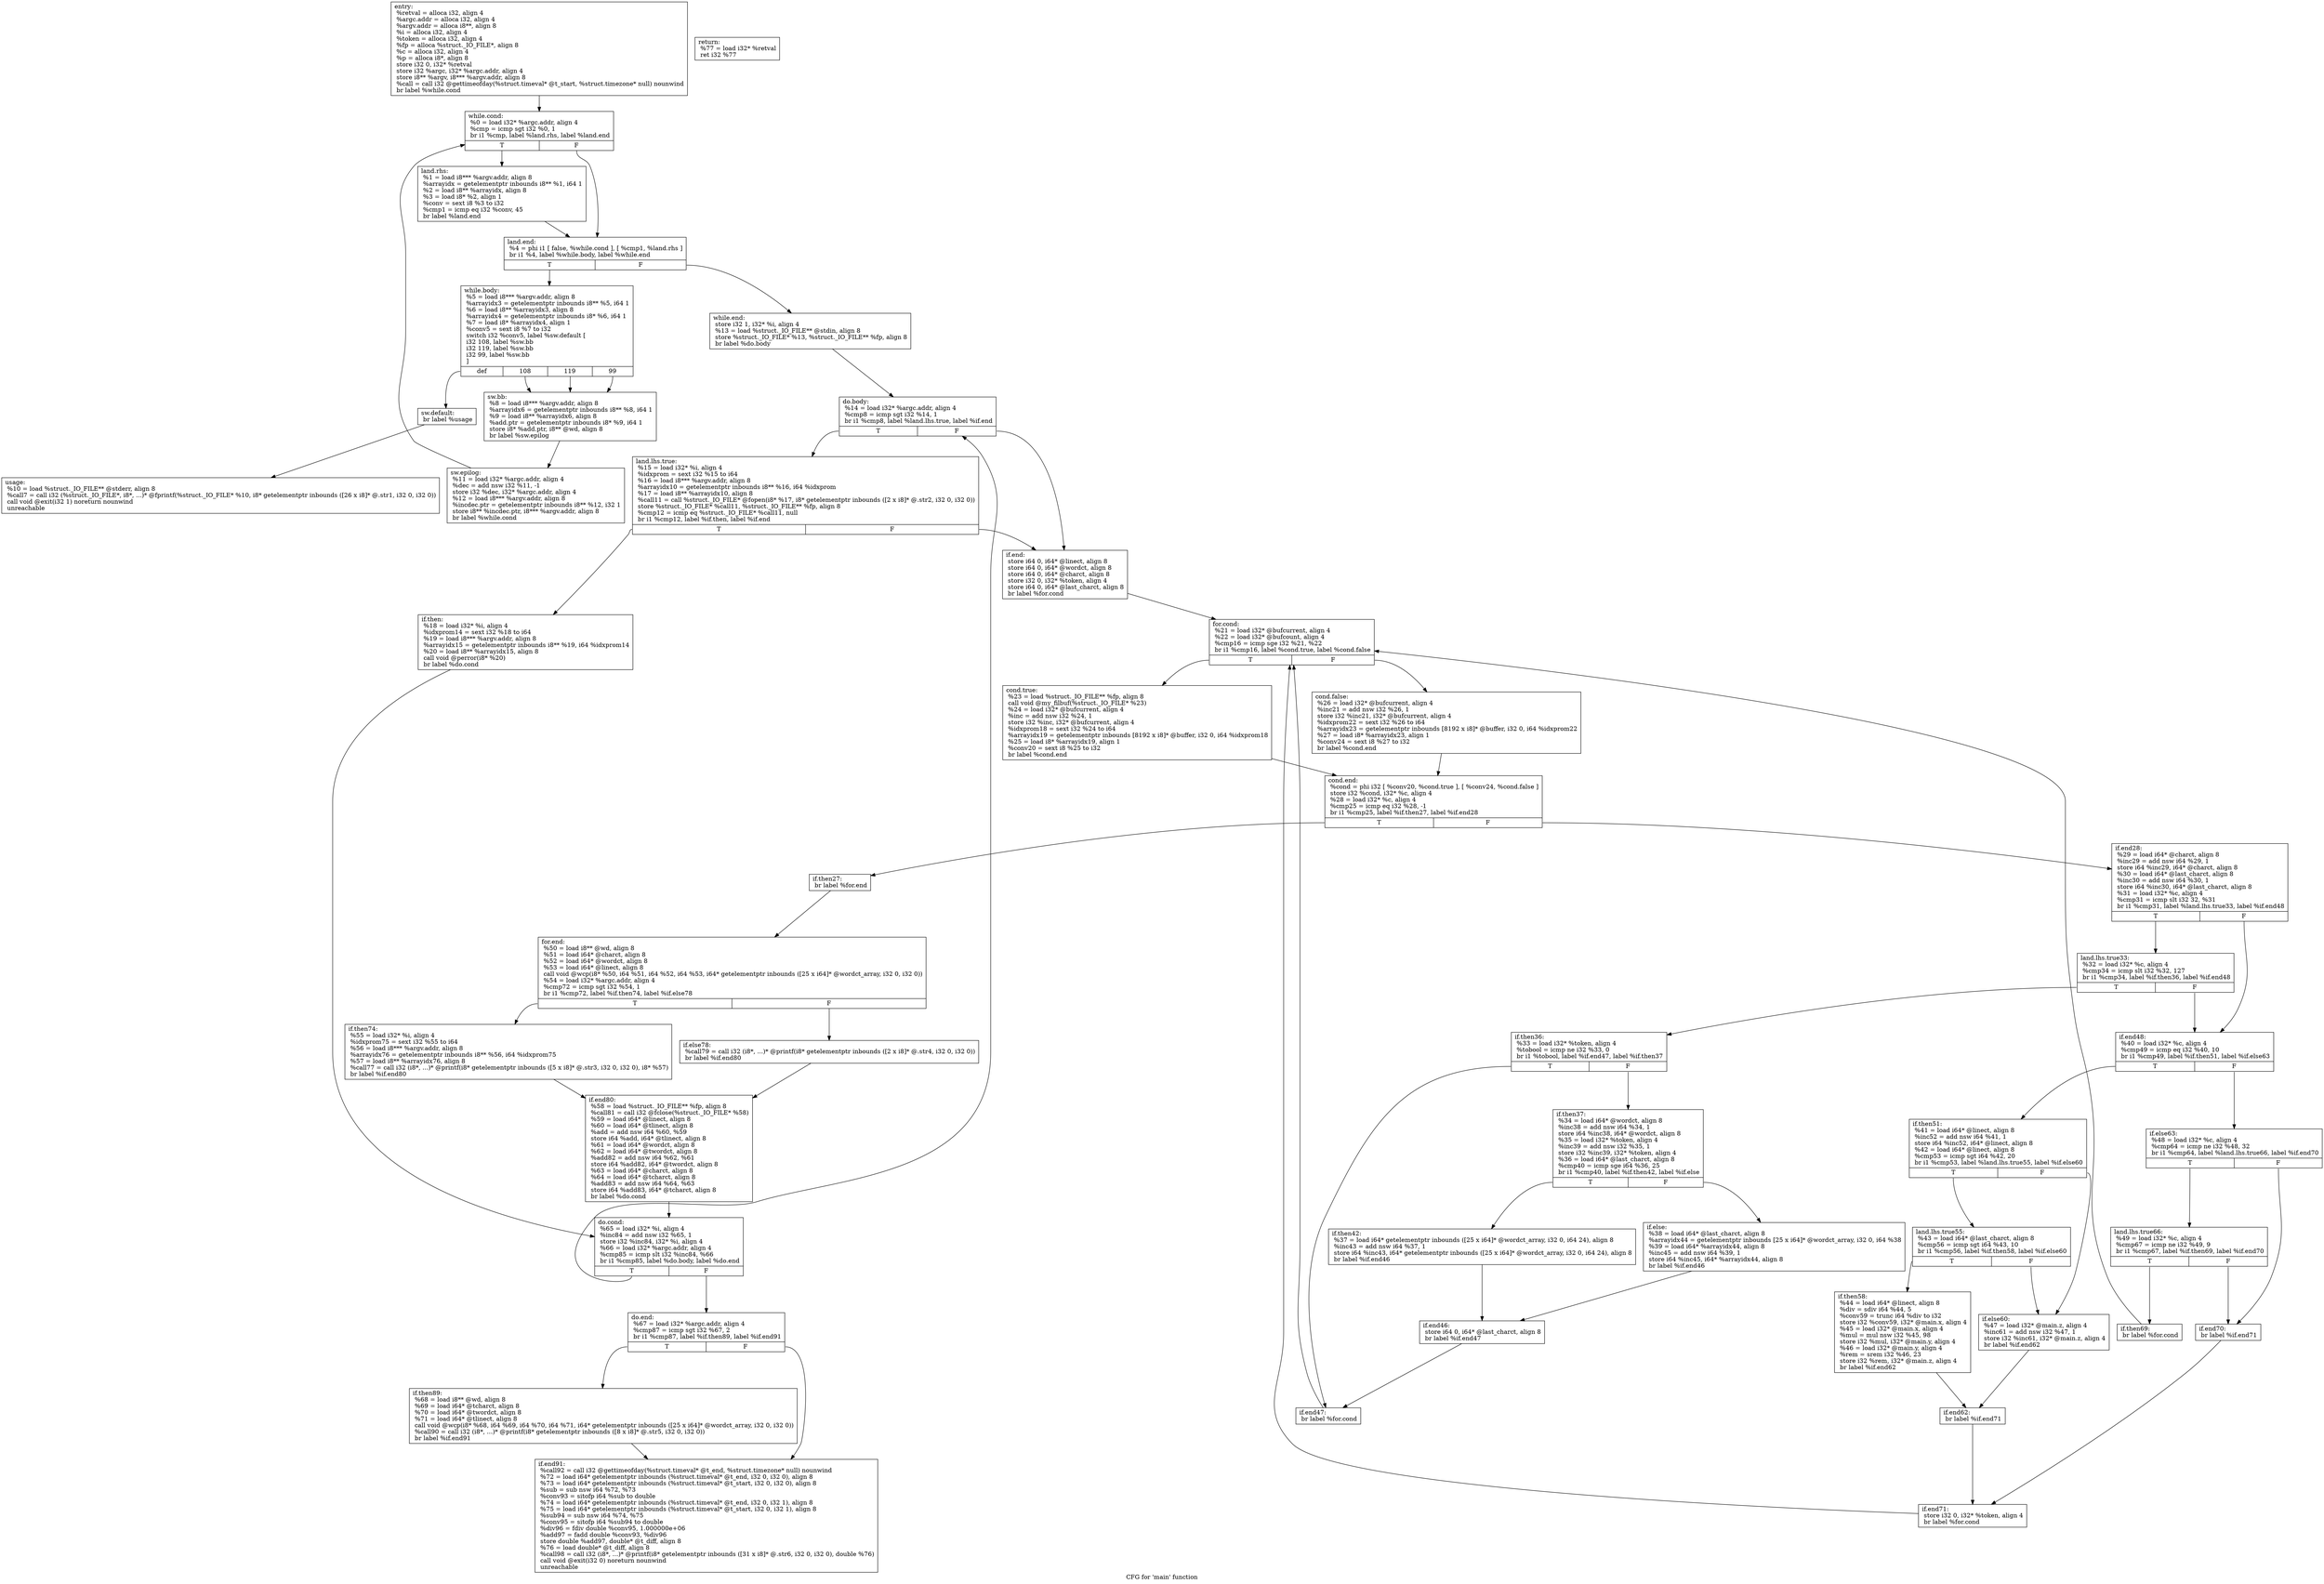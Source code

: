 digraph "CFG for 'main' function" {
	label="CFG for 'main' function";

	Node0x2515280 [shape=record,label="{entry:\l  %retval = alloca i32, align 4\l  %argc.addr = alloca i32, align 4\l  %argv.addr = alloca i8**, align 8\l  %i = alloca i32, align 4\l  %token = alloca i32, align 4\l  %fp = alloca %struct._IO_FILE*, align 8\l  %c = alloca i32, align 4\l  %p = alloca i8*, align 8\l  store i32 0, i32* %retval\l  store i32 %argc, i32* %argc.addr, align 4\l  store i8** %argv, i8*** %argv.addr, align 8\l  %call = call i32 @gettimeofday(%struct.timeval* @t_start, %struct.timezone* null) nounwind\l  br label %while.cond\l}"];
	Node0x2515280 -> Node0x25152e0;
	Node0x25152e0 [shape=record,label="{while.cond:                                       \l  %0 = load i32* %argc.addr, align 4\l  %cmp = icmp sgt i32 %0, 1\l  br i1 %cmp, label %land.rhs, label %land.end\l|{<s0>T|<s1>F}}"];
	Node0x25152e0:s0 -> Node0x2515340;
	Node0x25152e0:s1 -> Node0x25153a0;
	Node0x2515340 [shape=record,label="{land.rhs:                                         \l  %1 = load i8*** %argv.addr, align 8\l  %arrayidx = getelementptr inbounds i8** %1, i64 1\l  %2 = load i8** %arrayidx, align 8\l  %3 = load i8* %2, align 1\l  %conv = sext i8 %3 to i32\l  %cmp1 = icmp eq i32 %conv, 45\l  br label %land.end\l}"];
	Node0x2515340 -> Node0x25153a0;
	Node0x25153a0 [shape=record,label="{land.end:                                         \l  %4 = phi i1 [ false, %while.cond ], [ %cmp1, %land.rhs ]\l  br i1 %4, label %while.body, label %while.end\l|{<s0>T|<s1>F}}"];
	Node0x25153a0:s0 -> Node0x2515400;
	Node0x25153a0:s1 -> Node0x25155e0;
	Node0x2515400 [shape=record,label="{while.body:                                       \l  %5 = load i8*** %argv.addr, align 8\l  %arrayidx3 = getelementptr inbounds i8** %5, i64 1\l  %6 = load i8** %arrayidx3, align 8\l  %arrayidx4 = getelementptr inbounds i8* %6, i64 1\l  %7 = load i8* %arrayidx4, align 1\l  %conv5 = sext i8 %7 to i32\l  switch i32 %conv5, label %sw.default [\l    i32 108, label %sw.bb\l    i32 119, label %sw.bb\l    i32 99, label %sw.bb\l  ]\l|{<s0>def|<s1>108|<s2>119|<s3>99}}"];
	Node0x2515400:s0 -> Node0x25154c0;
	Node0x2515400:s1 -> Node0x2515460;
	Node0x2515400:s2 -> Node0x2515460;
	Node0x2515400:s3 -> Node0x2515460;
	Node0x2515460 [shape=record,label="{sw.bb:                                            \l  %8 = load i8*** %argv.addr, align 8\l  %arrayidx6 = getelementptr inbounds i8** %8, i64 1\l  %9 = load i8** %arrayidx6, align 8\l  %add.ptr = getelementptr inbounds i8* %9, i64 1\l  store i8* %add.ptr, i8** @wd, align 8\l  br label %sw.epilog\l}"];
	Node0x2515460 -> Node0x2515580;
	Node0x25154c0 [shape=record,label="{sw.default:                                       \l  br label %usage\l}"];
	Node0x25154c0 -> Node0x2515520;
	Node0x2515520 [shape=record,label="{usage:                                            \l  %10 = load %struct._IO_FILE** @stderr, align 8\l  %call7 = call i32 (%struct._IO_FILE*, i8*, ...)* @fprintf(%struct._IO_FILE* %10, i8* getelementptr inbounds ([26 x i8]* @.str1, i32 0, i32 0))\l  call void @exit(i32 1) noreturn nounwind\l  unreachable\l}"];
	Node0x2515580 [shape=record,label="{sw.epilog:                                        \l  %11 = load i32* %argc.addr, align 4\l  %dec = add nsw i32 %11, -1\l  store i32 %dec, i32* %argc.addr, align 4\l  %12 = load i8*** %argv.addr, align 8\l  %incdec.ptr = getelementptr inbounds i8** %12, i32 1\l  store i8** %incdec.ptr, i8*** %argv.addr, align 8\l  br label %while.cond\l}"];
	Node0x2515580 -> Node0x25152e0;
	Node0x25155e0 [shape=record,label="{while.end:                                        \l  store i32 1, i32* %i, align 4\l  %13 = load %struct._IO_FILE** @stdin, align 8\l  store %struct._IO_FILE* %13, %struct._IO_FILE** %fp, align 8\l  br label %do.body\l}"];
	Node0x25155e0 -> Node0x2515640;
	Node0x2515640 [shape=record,label="{do.body:                                          \l  %14 = load i32* %argc.addr, align 4\l  %cmp8 = icmp sgt i32 %14, 1\l  br i1 %cmp8, label %land.lhs.true, label %if.end\l|{<s0>T|<s1>F}}"];
	Node0x2515640:s0 -> Node0x25156a0;
	Node0x2515640:s1 -> Node0x2515760;
	Node0x25156a0 [shape=record,label="{land.lhs.true:                                    \l  %15 = load i32* %i, align 4\l  %idxprom = sext i32 %15 to i64\l  %16 = load i8*** %argv.addr, align 8\l  %arrayidx10 = getelementptr inbounds i8** %16, i64 %idxprom\l  %17 = load i8** %arrayidx10, align 8\l  %call11 = call %struct._IO_FILE* @fopen(i8* %17, i8* getelementptr inbounds ([2 x i8]* @.str2, i32 0, i32 0))\l  store %struct._IO_FILE* %call11, %struct._IO_FILE** %fp, align 8\l  %cmp12 = icmp eq %struct._IO_FILE* %call11, null\l  br i1 %cmp12, label %if.then, label %if.end\l|{<s0>T|<s1>F}}"];
	Node0x25156a0:s0 -> Node0x2515700;
	Node0x25156a0:s1 -> Node0x2515760;
	Node0x2515700 [shape=record,label="{if.then:                                          \l  %18 = load i32* %i, align 4\l  %idxprom14 = sext i32 %18 to i64\l  %19 = load i8*** %argv.addr, align 8\l  %arrayidx15 = getelementptr inbounds i8** %19, i64 %idxprom14\l  %20 = load i8** %arrayidx15, align 8\l  call void @perror(i8* %20)\l  br label %do.cond\l}"];
	Node0x2515700 -> Node0x2516240;
	Node0x2515760 [shape=record,label="{if.end:                                           \l  store i64 0, i64* @linect, align 8\l  store i64 0, i64* @wordct, align 8\l  store i64 0, i64* @charct, align 8\l  store i32 0, i32* %token, align 4\l  store i64 0, i64* @last_charct, align 8\l  br label %for.cond\l}"];
	Node0x2515760 -> Node0x25157c0;
	Node0x25157c0 [shape=record,label="{for.cond:                                         \l  %21 = load i32* @bufcurrent, align 4\l  %22 = load i32* @bufcount, align 4\l  %cmp16 = icmp sge i32 %21, %22\l  br i1 %cmp16, label %cond.true, label %cond.false\l|{<s0>T|<s1>F}}"];
	Node0x25157c0:s0 -> Node0x2515820;
	Node0x25157c0:s1 -> Node0x2515880;
	Node0x2515820 [shape=record,label="{cond.true:                                        \l  %23 = load %struct._IO_FILE** %fp, align 8\l  call void @my_filbuf(%struct._IO_FILE* %23)\l  %24 = load i32* @bufcurrent, align 4\l  %inc = add nsw i32 %24, 1\l  store i32 %inc, i32* @bufcurrent, align 4\l  %idxprom18 = sext i32 %24 to i64\l  %arrayidx19 = getelementptr inbounds [8192 x i8]* @buffer, i32 0, i64 %idxprom18\l  %25 = load i8* %arrayidx19, align 1\l  %conv20 = sext i8 %25 to i32\l  br label %cond.end\l}"];
	Node0x2515820 -> Node0x25158e0;
	Node0x2515880 [shape=record,label="{cond.false:                                       \l  %26 = load i32* @bufcurrent, align 4\l  %inc21 = add nsw i32 %26, 1\l  store i32 %inc21, i32* @bufcurrent, align 4\l  %idxprom22 = sext i32 %26 to i64\l  %arrayidx23 = getelementptr inbounds [8192 x i8]* @buffer, i32 0, i64 %idxprom22\l  %27 = load i8* %arrayidx23, align 1\l  %conv24 = sext i8 %27 to i32\l  br label %cond.end\l}"];
	Node0x2515880 -> Node0x25158e0;
	Node0x25158e0 [shape=record,label="{cond.end:                                         \l  %cond = phi i32 [ %conv20, %cond.true ], [ %conv24, %cond.false ]\l  store i32 %cond, i32* %c, align 4\l  %28 = load i32* %c, align 4\l  %cmp25 = icmp eq i32 %28, -1\l  br i1 %cmp25, label %if.then27, label %if.end28\l|{<s0>T|<s1>F}}"];
	Node0x25158e0:s0 -> Node0x2515940;
	Node0x25158e0:s1 -> Node0x25159a0;
	Node0x2515940 [shape=record,label="{if.then27:                                        \l  br label %for.end\l}"];
	Node0x2515940 -> Node0x25160c0;
	Node0x25159a0 [shape=record,label="{if.end28:                                         \l  %29 = load i64* @charct, align 8\l  %inc29 = add nsw i64 %29, 1\l  store i64 %inc29, i64* @charct, align 8\l  %30 = load i64* @last_charct, align 8\l  %inc30 = add nsw i64 %30, 1\l  store i64 %inc30, i64* @last_charct, align 8\l  %31 = load i32* %c, align 4\l  %cmp31 = icmp slt i32 32, %31\l  br i1 %cmp31, label %land.lhs.true33, label %if.end48\l|{<s0>T|<s1>F}}"];
	Node0x25159a0:s0 -> Node0x2515a00;
	Node0x25159a0:s1 -> Node0x2515ca0;
	Node0x2515a00 [shape=record,label="{land.lhs.true33:                                  \l  %32 = load i32* %c, align 4\l  %cmp34 = icmp slt i32 %32, 127\l  br i1 %cmp34, label %if.then36, label %if.end48\l|{<s0>T|<s1>F}}"];
	Node0x2515a00:s0 -> Node0x2515a60;
	Node0x2515a00:s1 -> Node0x2515ca0;
	Node0x2515a60 [shape=record,label="{if.then36:                                        \l  %33 = load i32* %token, align 4\l  %tobool = icmp ne i32 %33, 0\l  br i1 %tobool, label %if.end47, label %if.then37\l|{<s0>T|<s1>F}}"];
	Node0x2515a60:s0 -> Node0x2515c40;
	Node0x2515a60:s1 -> Node0x2515ac0;
	Node0x2515ac0 [shape=record,label="{if.then37:                                        \l  %34 = load i64* @wordct, align 8\l  %inc38 = add nsw i64 %34, 1\l  store i64 %inc38, i64* @wordct, align 8\l  %35 = load i32* %token, align 4\l  %inc39 = add nsw i32 %35, 1\l  store i32 %inc39, i32* %token, align 4\l  %36 = load i64* @last_charct, align 8\l  %cmp40 = icmp sge i64 %36, 25\l  br i1 %cmp40, label %if.then42, label %if.else\l|{<s0>T|<s1>F}}"];
	Node0x2515ac0:s0 -> Node0x2515b20;
	Node0x2515ac0:s1 -> Node0x2515b80;
	Node0x2515b20 [shape=record,label="{if.then42:                                        \l  %37 = load i64* getelementptr inbounds ([25 x i64]* @wordct_array, i32 0, i64 24), align 8\l  %inc43 = add nsw i64 %37, 1\l  store i64 %inc43, i64* getelementptr inbounds ([25 x i64]* @wordct_array, i32 0, i64 24), align 8\l  br label %if.end46\l}"];
	Node0x2515b20 -> Node0x2515be0;
	Node0x2515b80 [shape=record,label="{if.else:                                          \l  %38 = load i64* @last_charct, align 8\l  %arrayidx44 = getelementptr inbounds [25 x i64]* @wordct_array, i32 0, i64 %38\l  %39 = load i64* %arrayidx44, align 8\l  %inc45 = add nsw i64 %39, 1\l  store i64 %inc45, i64* %arrayidx44, align 8\l  br label %if.end46\l}"];
	Node0x2515b80 -> Node0x2515be0;
	Node0x2515be0 [shape=record,label="{if.end46:                                         \l  store i64 0, i64* @last_charct, align 8\l  br label %if.end47\l}"];
	Node0x2515be0 -> Node0x2515c40;
	Node0x2515c40 [shape=record,label="{if.end47:                                         \l  br label %for.cond\l}"];
	Node0x2515c40 -> Node0x25157c0;
	Node0x2515ca0 [shape=record,label="{if.end48:                                         \l  %40 = load i32* %c, align 4\l  %cmp49 = icmp eq i32 %40, 10\l  br i1 %cmp49, label %if.then51, label %if.else63\l|{<s0>T|<s1>F}}"];
	Node0x2515ca0:s0 -> Node0x2515d00;
	Node0x2515ca0:s1 -> Node0x2515ee0;
	Node0x2515d00 [shape=record,label="{if.then51:                                        \l  %41 = load i64* @linect, align 8\l  %inc52 = add nsw i64 %41, 1\l  store i64 %inc52, i64* @linect, align 8\l  %42 = load i64* @linect, align 8\l  %cmp53 = icmp sgt i64 %42, 20\l  br i1 %cmp53, label %land.lhs.true55, label %if.else60\l|{<s0>T|<s1>F}}"];
	Node0x2515d00:s0 -> Node0x2515d60;
	Node0x2515d00:s1 -> Node0x2515e20;
	Node0x2515d60 [shape=record,label="{land.lhs.true55:                                  \l  %43 = load i64* @last_charct, align 8\l  %cmp56 = icmp sgt i64 %43, 10\l  br i1 %cmp56, label %if.then58, label %if.else60\l|{<s0>T|<s1>F}}"];
	Node0x2515d60:s0 -> Node0x2515dc0;
	Node0x2515d60:s1 -> Node0x2515e20;
	Node0x2515dc0 [shape=record,label="{if.then58:                                        \l  %44 = load i64* @linect, align 8\l  %div = sdiv i64 %44, 5\l  %conv59 = trunc i64 %div to i32\l  store i32 %conv59, i32* @main.x, align 4\l  %45 = load i32* @main.x, align 4\l  %mul = mul nsw i32 %45, 98\l  store i32 %mul, i32* @main.y, align 4\l  %46 = load i32* @main.y, align 4\l  %rem = srem i32 %46, 23\l  store i32 %rem, i32* @main.z, align 4\l  br label %if.end62\l}"];
	Node0x2515dc0 -> Node0x2515e80;
	Node0x2515e20 [shape=record,label="{if.else60:                                        \l  %47 = load i32* @main.z, align 4\l  %inc61 = add nsw i32 %47, 1\l  store i32 %inc61, i32* @main.z, align 4\l  br label %if.end62\l}"];
	Node0x2515e20 -> Node0x2515e80;
	Node0x2515e80 [shape=record,label="{if.end62:                                         \l  br label %if.end71\l}"];
	Node0x2515e80 -> Node0x2516060;
	Node0x2515ee0 [shape=record,label="{if.else63:                                        \l  %48 = load i32* %c, align 4\l  %cmp64 = icmp ne i32 %48, 32\l  br i1 %cmp64, label %land.lhs.true66, label %if.end70\l|{<s0>T|<s1>F}}"];
	Node0x2515ee0:s0 -> Node0x2515f40;
	Node0x2515ee0:s1 -> Node0x2516000;
	Node0x2515f40 [shape=record,label="{land.lhs.true66:                                  \l  %49 = load i32* %c, align 4\l  %cmp67 = icmp ne i32 %49, 9\l  br i1 %cmp67, label %if.then69, label %if.end70\l|{<s0>T|<s1>F}}"];
	Node0x2515f40:s0 -> Node0x2515fa0;
	Node0x2515f40:s1 -> Node0x2516000;
	Node0x2515fa0 [shape=record,label="{if.then69:                                        \l  br label %for.cond\l}"];
	Node0x2515fa0 -> Node0x25157c0;
	Node0x2516000 [shape=record,label="{if.end70:                                         \l  br label %if.end71\l}"];
	Node0x2516000 -> Node0x2516060;
	Node0x2516060 [shape=record,label="{if.end71:                                         \l  store i32 0, i32* %token, align 4\l  br label %for.cond\l}"];
	Node0x2516060 -> Node0x25157c0;
	Node0x25160c0 [shape=record,label="{for.end:                                          \l  %50 = load i8** @wd, align 8\l  %51 = load i64* @charct, align 8\l  %52 = load i64* @wordct, align 8\l  %53 = load i64* @linect, align 8\l  call void @wcp(i8* %50, i64 %51, i64 %52, i64 %53, i64* getelementptr inbounds ([25 x i64]* @wordct_array, i32 0, i32 0))\l  %54 = load i32* %argc.addr, align 4\l  %cmp72 = icmp sgt i32 %54, 1\l  br i1 %cmp72, label %if.then74, label %if.else78\l|{<s0>T|<s1>F}}"];
	Node0x25160c0:s0 -> Node0x2516120;
	Node0x25160c0:s1 -> Node0x2516180;
	Node0x2516120 [shape=record,label="{if.then74:                                        \l  %55 = load i32* %i, align 4\l  %idxprom75 = sext i32 %55 to i64\l  %56 = load i8*** %argv.addr, align 8\l  %arrayidx76 = getelementptr inbounds i8** %56, i64 %idxprom75\l  %57 = load i8** %arrayidx76, align 8\l  %call77 = call i32 (i8*, ...)* @printf(i8* getelementptr inbounds ([5 x i8]* @.str3, i32 0, i32 0), i8* %57)\l  br label %if.end80\l}"];
	Node0x2516120 -> Node0x25161e0;
	Node0x2516180 [shape=record,label="{if.else78:                                        \l  %call79 = call i32 (i8*, ...)* @printf(i8* getelementptr inbounds ([2 x i8]* @.str4, i32 0, i32 0))\l  br label %if.end80\l}"];
	Node0x2516180 -> Node0x25161e0;
	Node0x25161e0 [shape=record,label="{if.end80:                                         \l  %58 = load %struct._IO_FILE** %fp, align 8\l  %call81 = call i32 @fclose(%struct._IO_FILE* %58)\l  %59 = load i64* @linect, align 8\l  %60 = load i64* @tlinect, align 8\l  %add = add nsw i64 %60, %59\l  store i64 %add, i64* @tlinect, align 8\l  %61 = load i64* @wordct, align 8\l  %62 = load i64* @twordct, align 8\l  %add82 = add nsw i64 %62, %61\l  store i64 %add82, i64* @twordct, align 8\l  %63 = load i64* @charct, align 8\l  %64 = load i64* @tcharct, align 8\l  %add83 = add nsw i64 %64, %63\l  store i64 %add83, i64* @tcharct, align 8\l  br label %do.cond\l}"];
	Node0x25161e0 -> Node0x2516240;
	Node0x2516240 [shape=record,label="{do.cond:                                          \l  %65 = load i32* %i, align 4\l  %inc84 = add nsw i32 %65, 1\l  store i32 %inc84, i32* %i, align 4\l  %66 = load i32* %argc.addr, align 4\l  %cmp85 = icmp slt i32 %inc84, %66\l  br i1 %cmp85, label %do.body, label %do.end\l|{<s0>T|<s1>F}}"];
	Node0x2516240:s0 -> Node0x2515640;
	Node0x2516240:s1 -> Node0x25162a0;
	Node0x25162a0 [shape=record,label="{do.end:                                           \l  %67 = load i32* %argc.addr, align 4\l  %cmp87 = icmp sgt i32 %67, 2\l  br i1 %cmp87, label %if.then89, label %if.end91\l|{<s0>T|<s1>F}}"];
	Node0x25162a0:s0 -> Node0x2516300;
	Node0x25162a0:s1 -> Node0x2516360;
	Node0x2516300 [shape=record,label="{if.then89:                                        \l  %68 = load i8** @wd, align 8\l  %69 = load i64* @tcharct, align 8\l  %70 = load i64* @twordct, align 8\l  %71 = load i64* @tlinect, align 8\l  call void @wcp(i8* %68, i64 %69, i64 %70, i64 %71, i64* getelementptr inbounds ([25 x i64]* @wordct_array, i32 0, i32 0))\l  %call90 = call i32 (i8*, ...)* @printf(i8* getelementptr inbounds ([8 x i8]* @.str5, i32 0, i32 0))\l  br label %if.end91\l}"];
	Node0x2516300 -> Node0x2516360;
	Node0x2516360 [shape=record,label="{if.end91:                                         \l  %call92 = call i32 @gettimeofday(%struct.timeval* @t_end, %struct.timezone* null) nounwind\l  %72 = load i64* getelementptr inbounds (%struct.timeval* @t_end, i32 0, i32 0), align 8\l  %73 = load i64* getelementptr inbounds (%struct.timeval* @t_start, i32 0, i32 0), align 8\l  %sub = sub nsw i64 %72, %73\l  %conv93 = sitofp i64 %sub to double\l  %74 = load i64* getelementptr inbounds (%struct.timeval* @t_end, i32 0, i32 1), align 8\l  %75 = load i64* getelementptr inbounds (%struct.timeval* @t_start, i32 0, i32 1), align 8\l  %sub94 = sub nsw i64 %74, %75\l  %conv95 = sitofp i64 %sub94 to double\l  %div96 = fdiv double %conv95, 1.000000e+06\l  %add97 = fadd double %conv93, %div96\l  store double %add97, double* @t_diff, align 8\l  %76 = load double* @t_diff, align 8\l  %call98 = call i32 (i8*, ...)* @printf(i8* getelementptr inbounds ([31 x i8]* @.str6, i32 0, i32 0), double %76)\l  call void @exit(i32 0) noreturn nounwind\l  unreachable\l}"];
	Node0x25163c0 [shape=record,label="{return:                                           \l  %77 = load i32* %retval\l  ret i32 %77\l}"];
}

